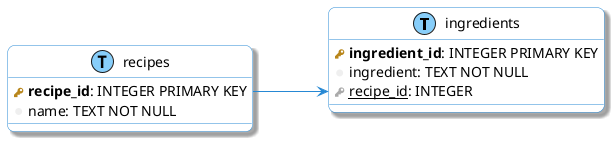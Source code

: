 @startuml

left to right direction
skinparam roundcorner 15
skinparam shadowing true
skinparam handwritten false
skinparam class {
    BackgroundColor white
    ArrowColor #2688d4
    BorderColor #2688d4
}

!define table(x) entity x << (T, LightSkyBlue) >>
!define primary_key(x) <b><color:#b8861b><&key></color> x</b>
!define foreign_key(x) <color:#aaaaaa><&key></color> <u>x</u>
!define column(x) <color:#efefef><&media-record></color> x
!define column_fk(x) <color:#efefef><&media-record></color> <u>x</u>

table( ingredients ) {
  primary_key( ingredient_id ): INTEGER PRIMARY KEY
  column( ingredient ): TEXT NOT NULL
  foreign_key( recipe_id ): INTEGER
}

table( recipes ) {
  primary_key( recipe_id ): INTEGER PRIMARY KEY
  column( name ): TEXT NOT NULL
}

recipes::recipe_id --> ingredients::recipe_id

@enduml